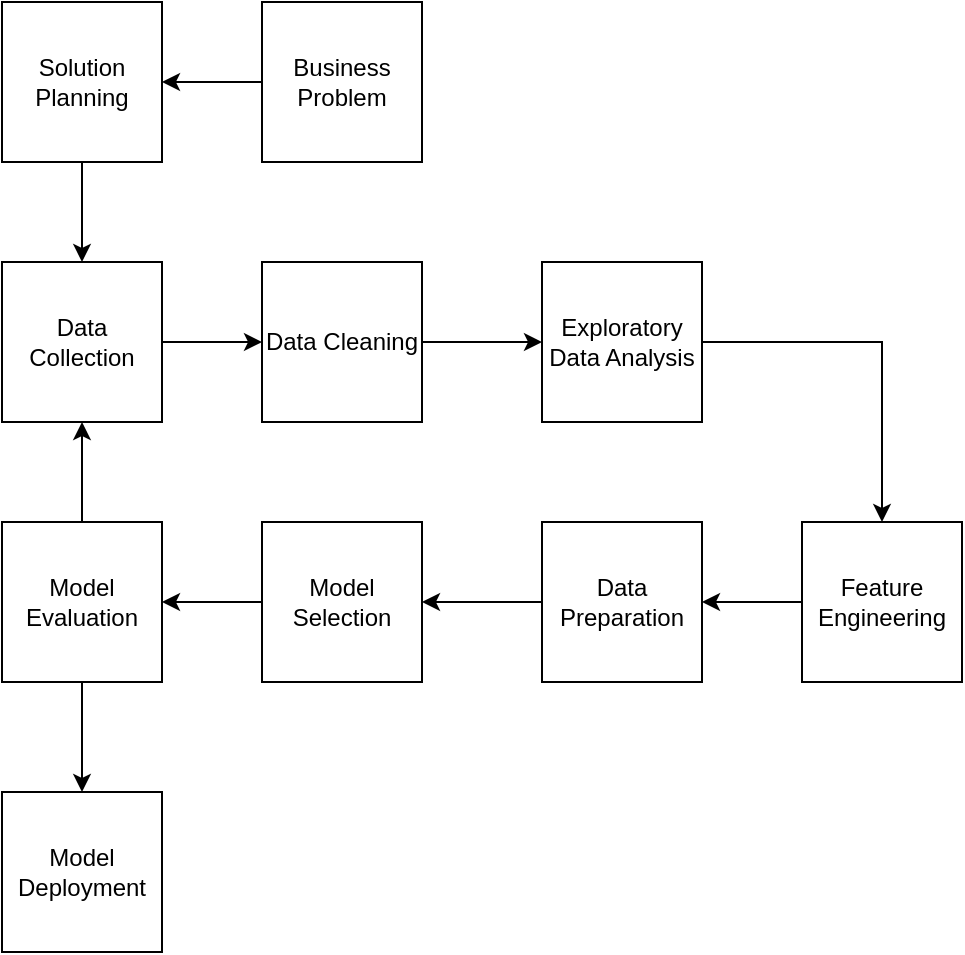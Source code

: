 <mxfile>
    <diagram id="C5RBs43oDa-KdzZeNtuy" name="Page-1">
        <mxGraphModel dx="725" dy="575" grid="1" gridSize="10" guides="1" tooltips="1" connect="1" arrows="1" fold="1" page="1" pageScale="1" pageWidth="827" pageHeight="1169" math="0" shadow="0">
            <root>
                <mxCell id="WIyWlLk6GJQsqaUBKTNV-0"/>
                <mxCell id="WIyWlLk6GJQsqaUBKTNV-1" parent="WIyWlLk6GJQsqaUBKTNV-0"/>
                <mxCell id="zhAwM4BTNqrjZevzCxOP-3" value="" style="edgeStyle=orthogonalEdgeStyle;rounded=0;orthogonalLoop=1;jettySize=auto;html=1;" parent="WIyWlLk6GJQsqaUBKTNV-1" source="zhAwM4BTNqrjZevzCxOP-0" target="zhAwM4BTNqrjZevzCxOP-2" edge="1">
                    <mxGeometry relative="1" as="geometry"/>
                </mxCell>
                <mxCell id="zhAwM4BTNqrjZevzCxOP-0" value="Business Problem" style="whiteSpace=wrap;html=1;aspect=fixed;" parent="WIyWlLk6GJQsqaUBKTNV-1" vertex="1">
                    <mxGeometry x="300" y="110" width="80" height="80" as="geometry"/>
                </mxCell>
                <mxCell id="zhAwM4BTNqrjZevzCxOP-5" value="" style="edgeStyle=orthogonalEdgeStyle;rounded=0;orthogonalLoop=1;jettySize=auto;html=1;" parent="WIyWlLk6GJQsqaUBKTNV-1" source="zhAwM4BTNqrjZevzCxOP-2" target="zhAwM4BTNqrjZevzCxOP-4" edge="1">
                    <mxGeometry relative="1" as="geometry"/>
                </mxCell>
                <mxCell id="zhAwM4BTNqrjZevzCxOP-2" value="Solution Planning" style="whiteSpace=wrap;html=1;aspect=fixed;" parent="WIyWlLk6GJQsqaUBKTNV-1" vertex="1">
                    <mxGeometry x="170" y="110" width="80" height="80" as="geometry"/>
                </mxCell>
                <mxCell id="zhAwM4BTNqrjZevzCxOP-22" value="" style="edgeStyle=orthogonalEdgeStyle;rounded=0;orthogonalLoop=1;jettySize=auto;html=1;" parent="WIyWlLk6GJQsqaUBKTNV-1" source="zhAwM4BTNqrjZevzCxOP-4" target="zhAwM4BTNqrjZevzCxOP-21" edge="1">
                    <mxGeometry relative="1" as="geometry"/>
                </mxCell>
                <mxCell id="zhAwM4BTNqrjZevzCxOP-4" value="Data Collection" style="whiteSpace=wrap;html=1;aspect=fixed;" parent="WIyWlLk6GJQsqaUBKTNV-1" vertex="1">
                    <mxGeometry x="170" y="240" width="80" height="80" as="geometry"/>
                </mxCell>
                <mxCell id="zhAwM4BTNqrjZevzCxOP-9" value="" style="edgeStyle=orthogonalEdgeStyle;rounded=0;orthogonalLoop=1;jettySize=auto;html=1;" parent="WIyWlLk6GJQsqaUBKTNV-1" source="zhAwM4BTNqrjZevzCxOP-6" target="zhAwM4BTNqrjZevzCxOP-8" edge="1">
                    <mxGeometry relative="1" as="geometry"/>
                </mxCell>
                <mxCell id="zhAwM4BTNqrjZevzCxOP-6" value="Exploratory Data Analysis" style="whiteSpace=wrap;html=1;aspect=fixed;" parent="WIyWlLk6GJQsqaUBKTNV-1" vertex="1">
                    <mxGeometry x="440" y="240" width="80" height="80" as="geometry"/>
                </mxCell>
                <mxCell id="zhAwM4BTNqrjZevzCxOP-11" value="" style="edgeStyle=orthogonalEdgeStyle;rounded=0;orthogonalLoop=1;jettySize=auto;html=1;" parent="WIyWlLk6GJQsqaUBKTNV-1" source="zhAwM4BTNqrjZevzCxOP-8" target="zhAwM4BTNqrjZevzCxOP-10" edge="1">
                    <mxGeometry relative="1" as="geometry"/>
                </mxCell>
                <mxCell id="zhAwM4BTNqrjZevzCxOP-8" value="Feature Engineering" style="whiteSpace=wrap;html=1;aspect=fixed;" parent="WIyWlLk6GJQsqaUBKTNV-1" vertex="1">
                    <mxGeometry x="570" y="370" width="80" height="80" as="geometry"/>
                </mxCell>
                <mxCell id="zhAwM4BTNqrjZevzCxOP-13" value="" style="edgeStyle=orthogonalEdgeStyle;rounded=0;orthogonalLoop=1;jettySize=auto;html=1;" parent="WIyWlLk6GJQsqaUBKTNV-1" source="zhAwM4BTNqrjZevzCxOP-10" target="zhAwM4BTNqrjZevzCxOP-12" edge="1">
                    <mxGeometry relative="1" as="geometry"/>
                </mxCell>
                <mxCell id="zhAwM4BTNqrjZevzCxOP-10" value="Data Preparation" style="whiteSpace=wrap;html=1;aspect=fixed;" parent="WIyWlLk6GJQsqaUBKTNV-1" vertex="1">
                    <mxGeometry x="440" y="370" width="80" height="80" as="geometry"/>
                </mxCell>
                <mxCell id="zhAwM4BTNqrjZevzCxOP-15" value="" style="edgeStyle=orthogonalEdgeStyle;rounded=0;orthogonalLoop=1;jettySize=auto;html=1;" parent="WIyWlLk6GJQsqaUBKTNV-1" source="zhAwM4BTNqrjZevzCxOP-12" target="zhAwM4BTNqrjZevzCxOP-14" edge="1">
                    <mxGeometry relative="1" as="geometry"/>
                </mxCell>
                <mxCell id="zhAwM4BTNqrjZevzCxOP-12" value="Model Selection" style="whiteSpace=wrap;html=1;aspect=fixed;" parent="WIyWlLk6GJQsqaUBKTNV-1" vertex="1">
                    <mxGeometry x="300" y="370" width="80" height="80" as="geometry"/>
                </mxCell>
                <mxCell id="zhAwM4BTNqrjZevzCxOP-17" value="" style="edgeStyle=orthogonalEdgeStyle;rounded=0;orthogonalLoop=1;jettySize=auto;html=1;" parent="WIyWlLk6GJQsqaUBKTNV-1" source="zhAwM4BTNqrjZevzCxOP-14" target="zhAwM4BTNqrjZevzCxOP-16" edge="1">
                    <mxGeometry relative="1" as="geometry"/>
                </mxCell>
                <mxCell id="zhAwM4BTNqrjZevzCxOP-18" style="edgeStyle=orthogonalEdgeStyle;rounded=0;orthogonalLoop=1;jettySize=auto;html=1;exitX=0.5;exitY=0;exitDx=0;exitDy=0;" parent="WIyWlLk6GJQsqaUBKTNV-1" source="zhAwM4BTNqrjZevzCxOP-14" target="zhAwM4BTNqrjZevzCxOP-4" edge="1">
                    <mxGeometry relative="1" as="geometry">
                        <mxPoint x="160" y="200" as="targetPoint"/>
                    </mxGeometry>
                </mxCell>
                <mxCell id="zhAwM4BTNqrjZevzCxOP-14" value="Model Evaluation" style="whiteSpace=wrap;html=1;aspect=fixed;" parent="WIyWlLk6GJQsqaUBKTNV-1" vertex="1">
                    <mxGeometry x="170" y="370" width="80" height="80" as="geometry"/>
                </mxCell>
                <mxCell id="zhAwM4BTNqrjZevzCxOP-16" value="Model Deployment" style="whiteSpace=wrap;html=1;aspect=fixed;" parent="WIyWlLk6GJQsqaUBKTNV-1" vertex="1">
                    <mxGeometry x="170" y="505" width="80" height="80" as="geometry"/>
                </mxCell>
                <mxCell id="zhAwM4BTNqrjZevzCxOP-23" value="" style="edgeStyle=orthogonalEdgeStyle;rounded=0;orthogonalLoop=1;jettySize=auto;html=1;" parent="WIyWlLk6GJQsqaUBKTNV-1" source="zhAwM4BTNqrjZevzCxOP-21" target="zhAwM4BTNqrjZevzCxOP-6" edge="1">
                    <mxGeometry relative="1" as="geometry"/>
                </mxCell>
                <mxCell id="zhAwM4BTNqrjZevzCxOP-21" value="Data Cleaning" style="whiteSpace=wrap;html=1;aspect=fixed;" parent="WIyWlLk6GJQsqaUBKTNV-1" vertex="1">
                    <mxGeometry x="300" y="240" width="80" height="80" as="geometry"/>
                </mxCell>
            </root>
        </mxGraphModel>
    </diagram>
</mxfile>